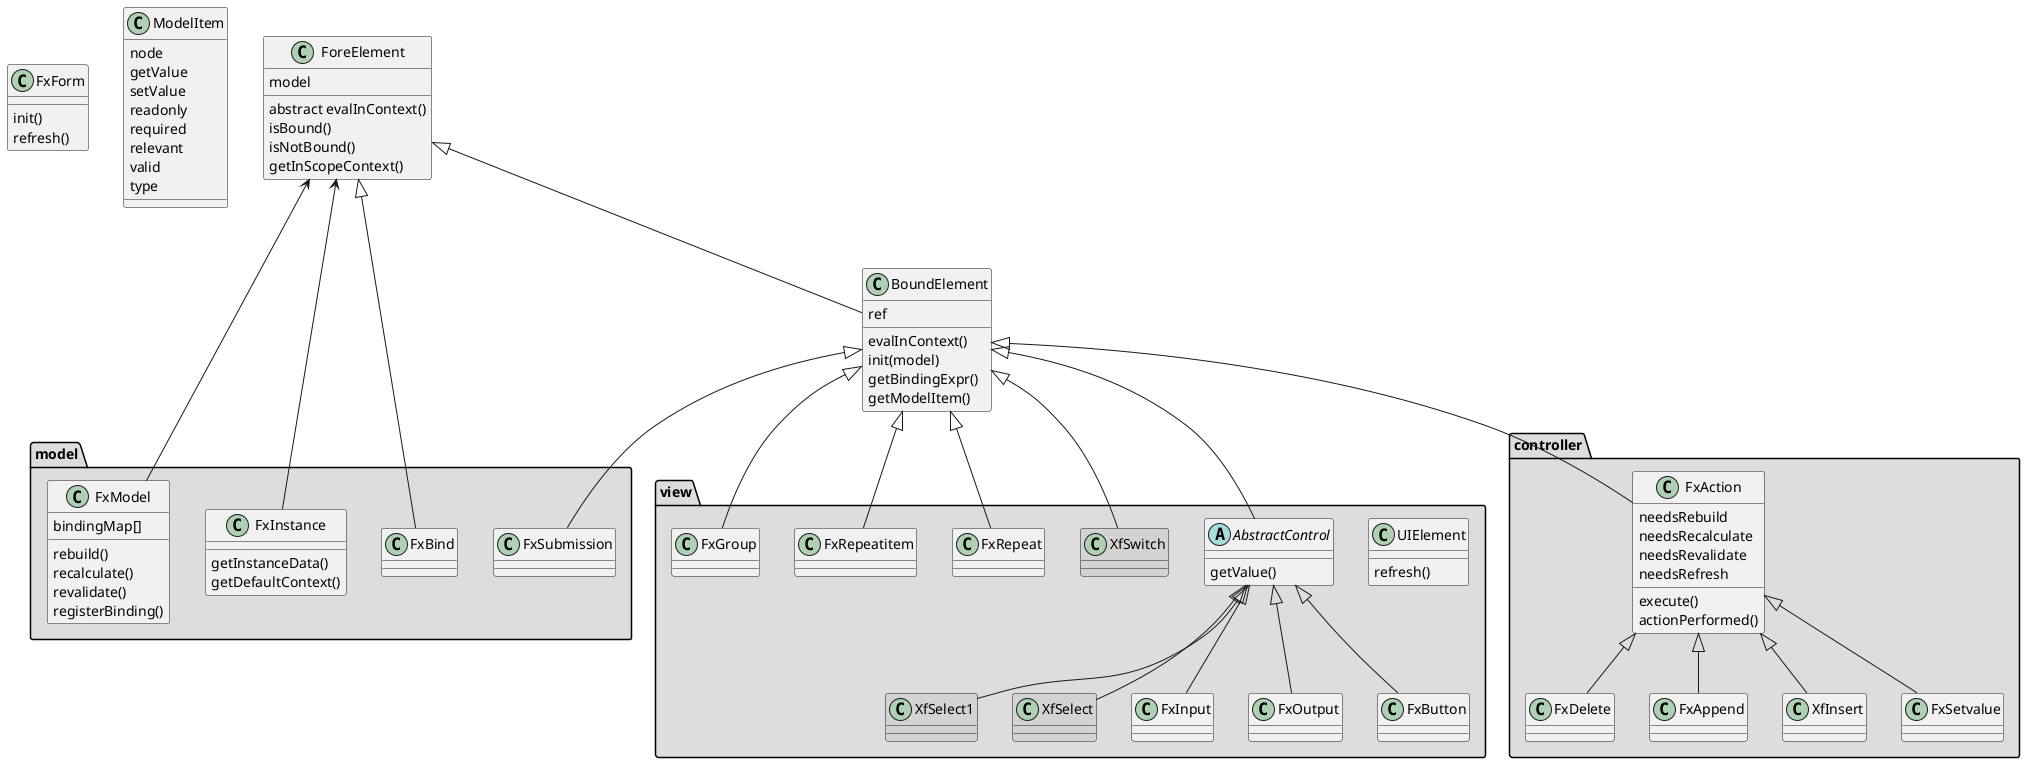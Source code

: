 @startuml
class FxForm {
    init()
    refresh()
}
class ModelItem{
    node
    getValue
    setValue
    readonly
    required
    relevant
    valid
    type
}
class ForeElement{
    model
    abstract evalInContext()
    isBound()
    isNotBound()
    getInScopeContext()
}

class BoundElement{
    ref
    evalInContext()
    init(model)
    getBindingExpr()
    getModelItem()

}

ForeElement <|-- BoundElement


package "model" #DDDDDD {
    class FxModel{
        bindingMap[]
        rebuild()
        recalculate()
        revalidate()
        registerBinding()
    }
    ForeElement <-- FxModel
    class FxInstance{
        getInstanceData()
        getDefaultContext()
    }
    ForeElement <-- FxInstance
    class FxBind
    class FxSubmission
}



package "view" #DDDDDD{
    class UIElement{
        refresh()
    }
    abstract class AbstractControl{
        getValue()
    }
    class XfSwitch #lightgrey
    class XfSelect1 #lightgrey
    class XfSelect #lightgrey
    BoundElement <|-- AbstractControl
    AbstractControl <|-- FxInput
    AbstractControl <|-- FxOutput
    AbstractControl <|-- FxButton
    BoundElement <|-- FxRepeat
    BoundElement <|-- FxRepeatitem
    BoundElement <|-- FxGroup
    BoundElement <|-- XfSwitch
    AbstractControl <|-- XfSelect
    AbstractControl <|-- XfSelect1
}

package "controller" #DDDDDD{
    class FxAction{
        needsRebuild
        needsRecalculate
        needsRevalidate
        needsRefresh
        execute()
        actionPerformed()
    }
    FxAction <|-- FxDelete
    FxAction <|-- FxAppend
    FxAction <|-- XfInsert
    FxAction <|-- FxSetvalue

}



BoundElement <|-- FxAction
ForeElement <|-- FxBind
BoundElement <|-- FxSubmission



@enduml

